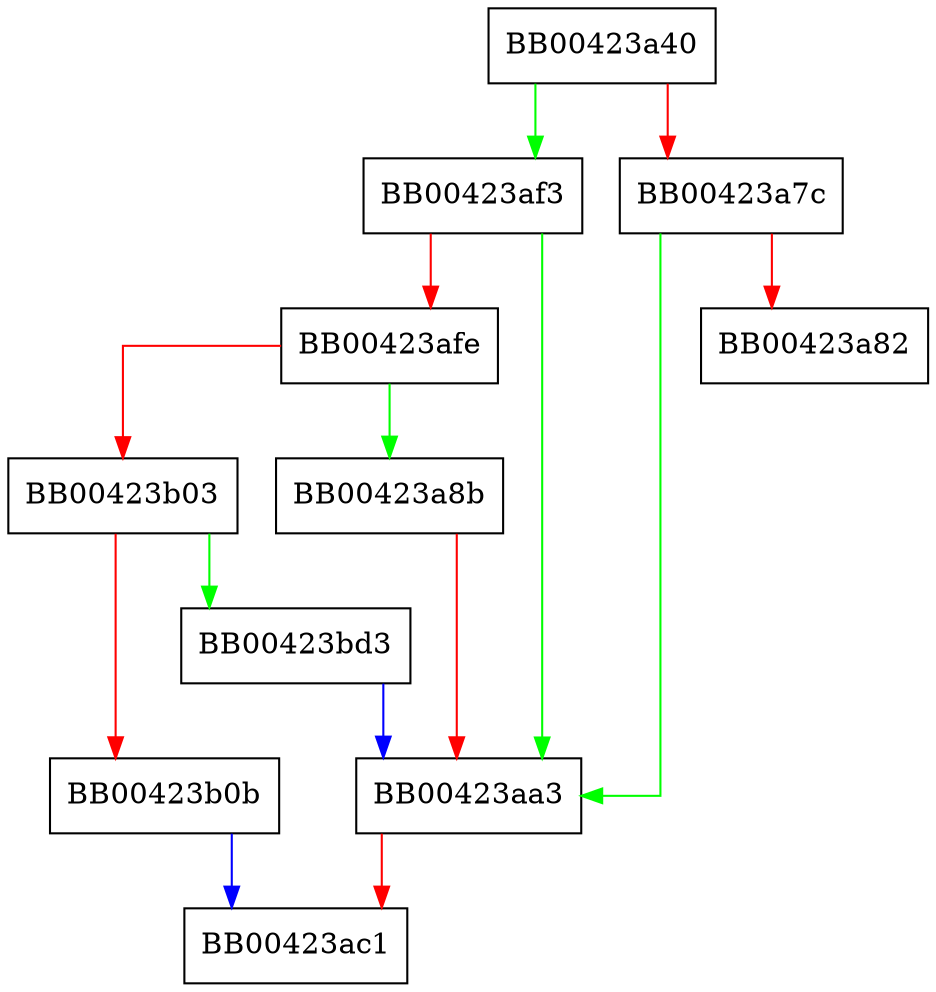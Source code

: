 digraph info_main {
  node [shape="box"];
  graph [splines=ortho];
  BB00423a40 -> BB00423af3 [color="green"];
  BB00423a40 -> BB00423a7c [color="red"];
  BB00423a7c -> BB00423aa3 [color="green"];
  BB00423a7c -> BB00423a82 [color="red"];
  BB00423a8b -> BB00423aa3 [color="red"];
  BB00423aa3 -> BB00423ac1 [color="red"];
  BB00423af3 -> BB00423aa3 [color="green"];
  BB00423af3 -> BB00423afe [color="red"];
  BB00423afe -> BB00423a8b [color="green"];
  BB00423afe -> BB00423b03 [color="red"];
  BB00423b03 -> BB00423bd3 [color="green"];
  BB00423b03 -> BB00423b0b [color="red"];
  BB00423b0b -> BB00423ac1 [color="blue"];
  BB00423bd3 -> BB00423aa3 [color="blue"];
}